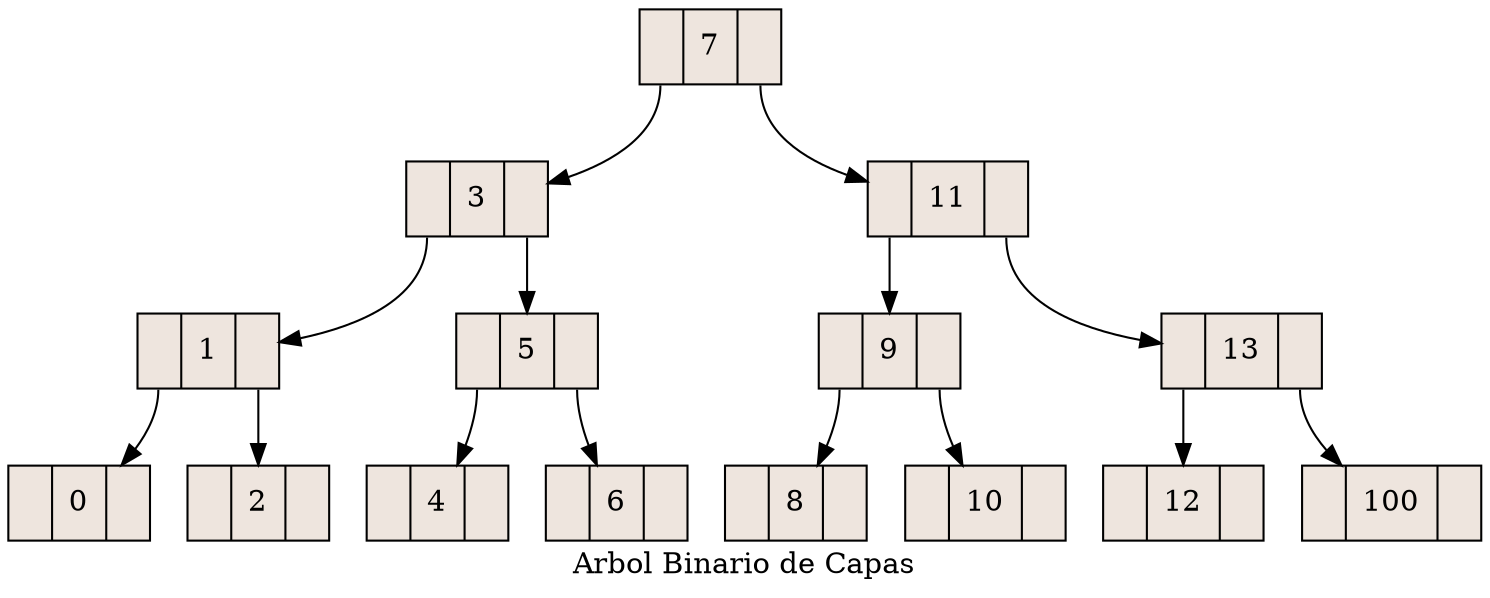 digraph grafica{
rankdir=TB;
 label="Arbol Binario de Capas"; 
 node [shape = record, style=filled, fillcolor=seashell2];
nodo7 [ label = "<C0>|7|<C1>"];
nodo3 [ label = "<C0>|3|<C1>"];
nodo1 [ label = "<C0>|1|<C1>"];
nodo0 [ label = "<C0>|0|<C1>"];
nodo2 [ label = "<C0>|2|<C1>"];
nodo5 [ label = "<C0>|5|<C1>"];
nodo4 [ label = "<C0>|4|<C1>"];
nodo6 [ label = "<C0>|6|<C1>"];
nodo11 [ label = "<C0>|11|<C1>"];
nodo9 [ label = "<C0>|9|<C1>"];
nodo8 [ label = "<C0>|8|<C1>"];
nodo10 [ label = "<C0>|10|<C1>"];
nodo13 [ label = "<C0>|13|<C1>"];
nodo12 [ label = "<C0>|12|<C1>"];
nodo100 [ label = "<C0>|100|<C1>"];
nodo7:C0->nodo3
nodo7:C1->nodo11
nodo3:C0->nodo1
nodo3:C1->nodo5
nodo1:C0->nodo0
nodo1:C1->nodo2
nodo5:C0->nodo4
nodo5:C1->nodo6
nodo11:C0->nodo9
nodo11:C1->nodo13
nodo9:C0->nodo8
nodo9:C1->nodo10
nodo13:C0->nodo12
nodo13:C1->nodo100

}